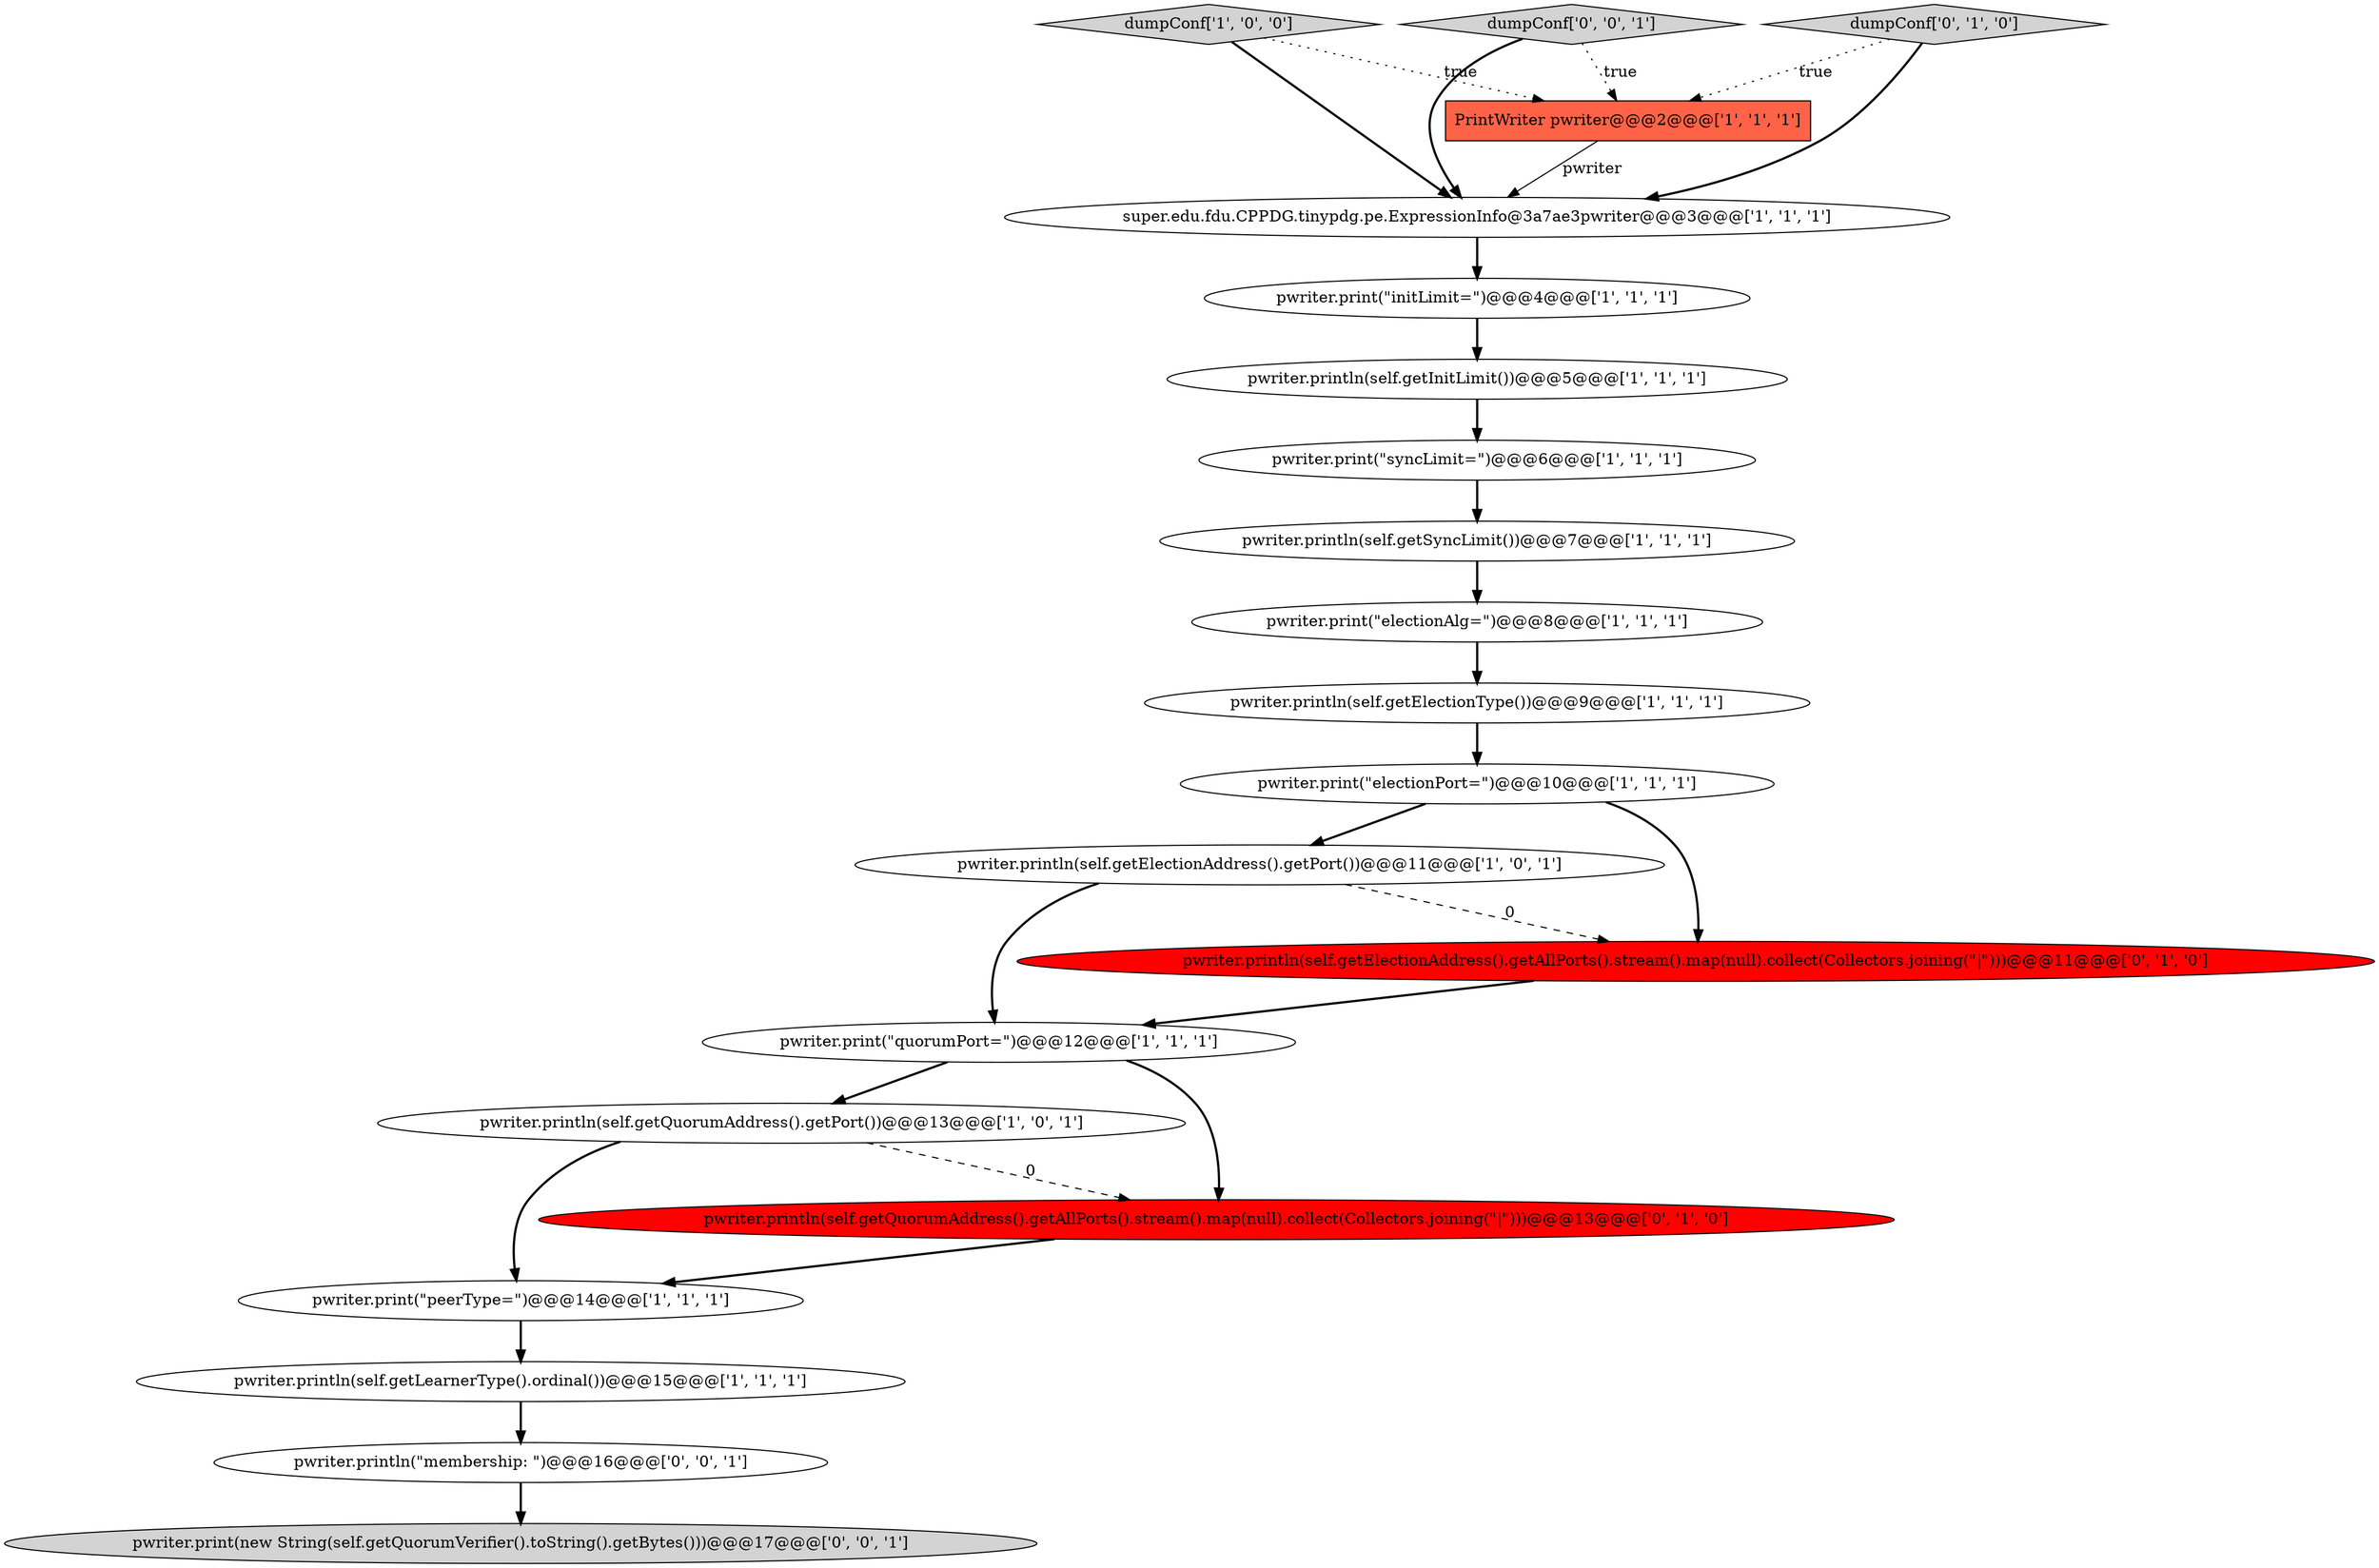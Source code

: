 digraph {
12 [style = filled, label = "pwriter.println(self.getLearnerType().ordinal())@@@15@@@['1', '1', '1']", fillcolor = white, shape = ellipse image = "AAA0AAABBB1BBB"];
2 [style = filled, label = "pwriter.print(\"electionPort=\")@@@10@@@['1', '1', '1']", fillcolor = white, shape = ellipse image = "AAA0AAABBB1BBB"];
5 [style = filled, label = "pwriter.print(\"quorumPort=\")@@@12@@@['1', '1', '1']", fillcolor = white, shape = ellipse image = "AAA0AAABBB1BBB"];
11 [style = filled, label = "pwriter.println(self.getSyncLimit())@@@7@@@['1', '1', '1']", fillcolor = white, shape = ellipse image = "AAA0AAABBB1BBB"];
19 [style = filled, label = "pwriter.println(\"membership: \")@@@16@@@['0', '0', '1']", fillcolor = white, shape = ellipse image = "AAA0AAABBB3BBB"];
4 [style = filled, label = "dumpConf['1', '0', '0']", fillcolor = lightgray, shape = diamond image = "AAA0AAABBB1BBB"];
20 [style = filled, label = "dumpConf['0', '0', '1']", fillcolor = lightgray, shape = diamond image = "AAA0AAABBB3BBB"];
9 [style = filled, label = "pwriter.println(self.getElectionAddress().getPort())@@@11@@@['1', '0', '1']", fillcolor = white, shape = ellipse image = "AAA0AAABBB1BBB"];
7 [style = filled, label = "PrintWriter pwriter@@@2@@@['1', '1', '1']", fillcolor = tomato, shape = box image = "AAA0AAABBB1BBB"];
13 [style = filled, label = "pwriter.print(\"peerType=\")@@@14@@@['1', '1', '1']", fillcolor = white, shape = ellipse image = "AAA0AAABBB1BBB"];
17 [style = filled, label = "dumpConf['0', '1', '0']", fillcolor = lightgray, shape = diamond image = "AAA0AAABBB2BBB"];
6 [style = filled, label = "pwriter.println(self.getElectionType())@@@9@@@['1', '1', '1']", fillcolor = white, shape = ellipse image = "AAA0AAABBB1BBB"];
0 [style = filled, label = "pwriter.println(self.getQuorumAddress().getPort())@@@13@@@['1', '0', '1']", fillcolor = white, shape = ellipse image = "AAA0AAABBB1BBB"];
16 [style = filled, label = "pwriter.println(self.getQuorumAddress().getAllPorts().stream().map(null).collect(Collectors.joining(\"|\")))@@@13@@@['0', '1', '0']", fillcolor = red, shape = ellipse image = "AAA1AAABBB2BBB"];
10 [style = filled, label = "pwriter.print(\"electionAlg=\")@@@8@@@['1', '1', '1']", fillcolor = white, shape = ellipse image = "AAA0AAABBB1BBB"];
1 [style = filled, label = "super.edu.fdu.CPPDG.tinypdg.pe.ExpressionInfo@3a7ae3pwriter@@@3@@@['1', '1', '1']", fillcolor = white, shape = ellipse image = "AAA0AAABBB1BBB"];
15 [style = filled, label = "pwriter.println(self.getElectionAddress().getAllPorts().stream().map(null).collect(Collectors.joining(\"|\")))@@@11@@@['0', '1', '0']", fillcolor = red, shape = ellipse image = "AAA1AAABBB2BBB"];
3 [style = filled, label = "pwriter.print(\"syncLimit=\")@@@6@@@['1', '1', '1']", fillcolor = white, shape = ellipse image = "AAA0AAABBB1BBB"];
8 [style = filled, label = "pwriter.println(self.getInitLimit())@@@5@@@['1', '1', '1']", fillcolor = white, shape = ellipse image = "AAA0AAABBB1BBB"];
18 [style = filled, label = "pwriter.print(new String(self.getQuorumVerifier().toString().getBytes()))@@@17@@@['0', '0', '1']", fillcolor = lightgray, shape = ellipse image = "AAA0AAABBB3BBB"];
14 [style = filled, label = "pwriter.print(\"initLimit=\")@@@4@@@['1', '1', '1']", fillcolor = white, shape = ellipse image = "AAA0AAABBB1BBB"];
16->13 [style = bold, label=""];
19->18 [style = bold, label=""];
0->13 [style = bold, label=""];
17->1 [style = bold, label=""];
8->3 [style = bold, label=""];
0->16 [style = dashed, label="0"];
3->11 [style = bold, label=""];
4->7 [style = dotted, label="true"];
2->9 [style = bold, label=""];
20->1 [style = bold, label=""];
20->7 [style = dotted, label="true"];
10->6 [style = bold, label=""];
15->5 [style = bold, label=""];
6->2 [style = bold, label=""];
5->16 [style = bold, label=""];
13->12 [style = bold, label=""];
5->0 [style = bold, label=""];
11->10 [style = bold, label=""];
2->15 [style = bold, label=""];
9->5 [style = bold, label=""];
7->1 [style = solid, label="pwriter"];
1->14 [style = bold, label=""];
14->8 [style = bold, label=""];
4->1 [style = bold, label=""];
17->7 [style = dotted, label="true"];
12->19 [style = bold, label=""];
9->15 [style = dashed, label="0"];
}
